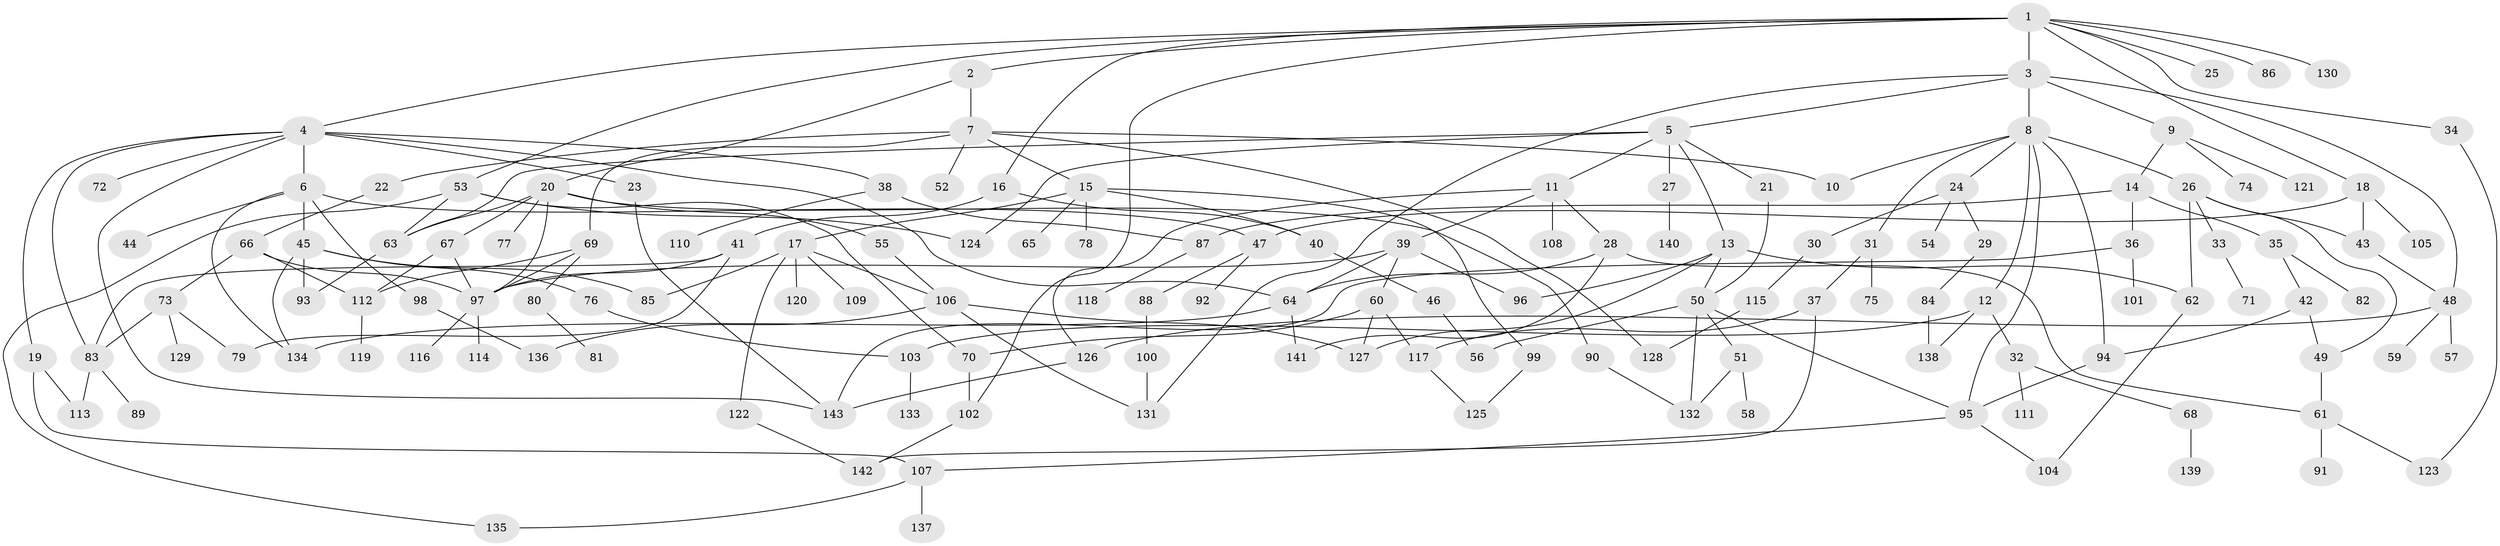 // Generated by graph-tools (version 1.1) at 2025/34/03/09/25 02:34:03]
// undirected, 143 vertices, 203 edges
graph export_dot {
graph [start="1"]
  node [color=gray90,style=filled];
  1;
  2;
  3;
  4;
  5;
  6;
  7;
  8;
  9;
  10;
  11;
  12;
  13;
  14;
  15;
  16;
  17;
  18;
  19;
  20;
  21;
  22;
  23;
  24;
  25;
  26;
  27;
  28;
  29;
  30;
  31;
  32;
  33;
  34;
  35;
  36;
  37;
  38;
  39;
  40;
  41;
  42;
  43;
  44;
  45;
  46;
  47;
  48;
  49;
  50;
  51;
  52;
  53;
  54;
  55;
  56;
  57;
  58;
  59;
  60;
  61;
  62;
  63;
  64;
  65;
  66;
  67;
  68;
  69;
  70;
  71;
  72;
  73;
  74;
  75;
  76;
  77;
  78;
  79;
  80;
  81;
  82;
  83;
  84;
  85;
  86;
  87;
  88;
  89;
  90;
  91;
  92;
  93;
  94;
  95;
  96;
  97;
  98;
  99;
  100;
  101;
  102;
  103;
  104;
  105;
  106;
  107;
  108;
  109;
  110;
  111;
  112;
  113;
  114;
  115;
  116;
  117;
  118;
  119;
  120;
  121;
  122;
  123;
  124;
  125;
  126;
  127;
  128;
  129;
  130;
  131;
  132;
  133;
  134;
  135;
  136;
  137;
  138;
  139;
  140;
  141;
  142;
  143;
  1 -- 2;
  1 -- 3;
  1 -- 4;
  1 -- 16;
  1 -- 18;
  1 -- 25;
  1 -- 34;
  1 -- 53;
  1 -- 86;
  1 -- 102;
  1 -- 130;
  2 -- 7;
  2 -- 20;
  3 -- 5;
  3 -- 8;
  3 -- 9;
  3 -- 48;
  3 -- 131;
  4 -- 6;
  4 -- 19;
  4 -- 23;
  4 -- 38;
  4 -- 72;
  4 -- 83;
  4 -- 143;
  4 -- 64;
  5 -- 11;
  5 -- 13;
  5 -- 21;
  5 -- 27;
  5 -- 124;
  5 -- 63;
  6 -- 44;
  6 -- 45;
  6 -- 47;
  6 -- 98;
  6 -- 134;
  7 -- 10;
  7 -- 15;
  7 -- 22;
  7 -- 52;
  7 -- 69;
  7 -- 128;
  8 -- 12;
  8 -- 24;
  8 -- 26;
  8 -- 31;
  8 -- 94;
  8 -- 95;
  8 -- 10;
  9 -- 14;
  9 -- 74;
  9 -- 121;
  11 -- 28;
  11 -- 39;
  11 -- 108;
  11 -- 126;
  12 -- 32;
  12 -- 138;
  12 -- 103;
  13 -- 50;
  13 -- 62;
  13 -- 127;
  13 -- 96;
  14 -- 35;
  14 -- 36;
  14 -- 87;
  15 -- 17;
  15 -- 65;
  15 -- 78;
  15 -- 99;
  15 -- 40;
  16 -- 40;
  16 -- 41;
  17 -- 85;
  17 -- 106;
  17 -- 109;
  17 -- 120;
  17 -- 122;
  18 -- 43;
  18 -- 105;
  18 -- 47;
  19 -- 107;
  19 -- 113;
  20 -- 55;
  20 -- 67;
  20 -- 77;
  20 -- 90;
  20 -- 63;
  20 -- 97;
  21 -- 50;
  22 -- 66;
  23 -- 143;
  24 -- 29;
  24 -- 30;
  24 -- 54;
  26 -- 33;
  26 -- 62;
  26 -- 49;
  26 -- 43;
  27 -- 140;
  28 -- 64;
  28 -- 141;
  28 -- 61;
  29 -- 84;
  30 -- 115;
  31 -- 37;
  31 -- 75;
  32 -- 68;
  32 -- 111;
  33 -- 71;
  34 -- 123;
  35 -- 42;
  35 -- 82;
  36 -- 101;
  36 -- 143;
  37 -- 142;
  37 -- 117;
  38 -- 110;
  38 -- 87;
  39 -- 60;
  39 -- 96;
  39 -- 97;
  39 -- 64;
  40 -- 46;
  41 -- 79;
  41 -- 83;
  41 -- 97;
  42 -- 49;
  42 -- 94;
  43 -- 48;
  45 -- 76;
  45 -- 93;
  45 -- 134;
  45 -- 85;
  46 -- 56;
  47 -- 88;
  47 -- 92;
  48 -- 57;
  48 -- 59;
  48 -- 126;
  49 -- 61;
  50 -- 51;
  50 -- 56;
  50 -- 95;
  50 -- 132;
  51 -- 58;
  51 -- 132;
  53 -- 63;
  53 -- 135;
  53 -- 70;
  53 -- 124;
  55 -- 106;
  60 -- 70;
  60 -- 117;
  60 -- 127;
  61 -- 91;
  61 -- 123;
  62 -- 104;
  63 -- 93;
  64 -- 141;
  64 -- 134;
  66 -- 73;
  66 -- 97;
  66 -- 112;
  67 -- 97;
  67 -- 112;
  68 -- 139;
  69 -- 80;
  69 -- 97;
  69 -- 112;
  70 -- 102;
  73 -- 79;
  73 -- 83;
  73 -- 129;
  76 -- 103;
  80 -- 81;
  83 -- 89;
  83 -- 113;
  84 -- 138;
  87 -- 118;
  88 -- 100;
  90 -- 132;
  94 -- 95;
  95 -- 104;
  95 -- 107;
  97 -- 114;
  97 -- 116;
  98 -- 136;
  99 -- 125;
  100 -- 131;
  102 -- 142;
  103 -- 133;
  106 -- 136;
  106 -- 127;
  106 -- 131;
  107 -- 137;
  107 -- 135;
  112 -- 119;
  115 -- 128;
  117 -- 125;
  122 -- 142;
  126 -- 143;
}
